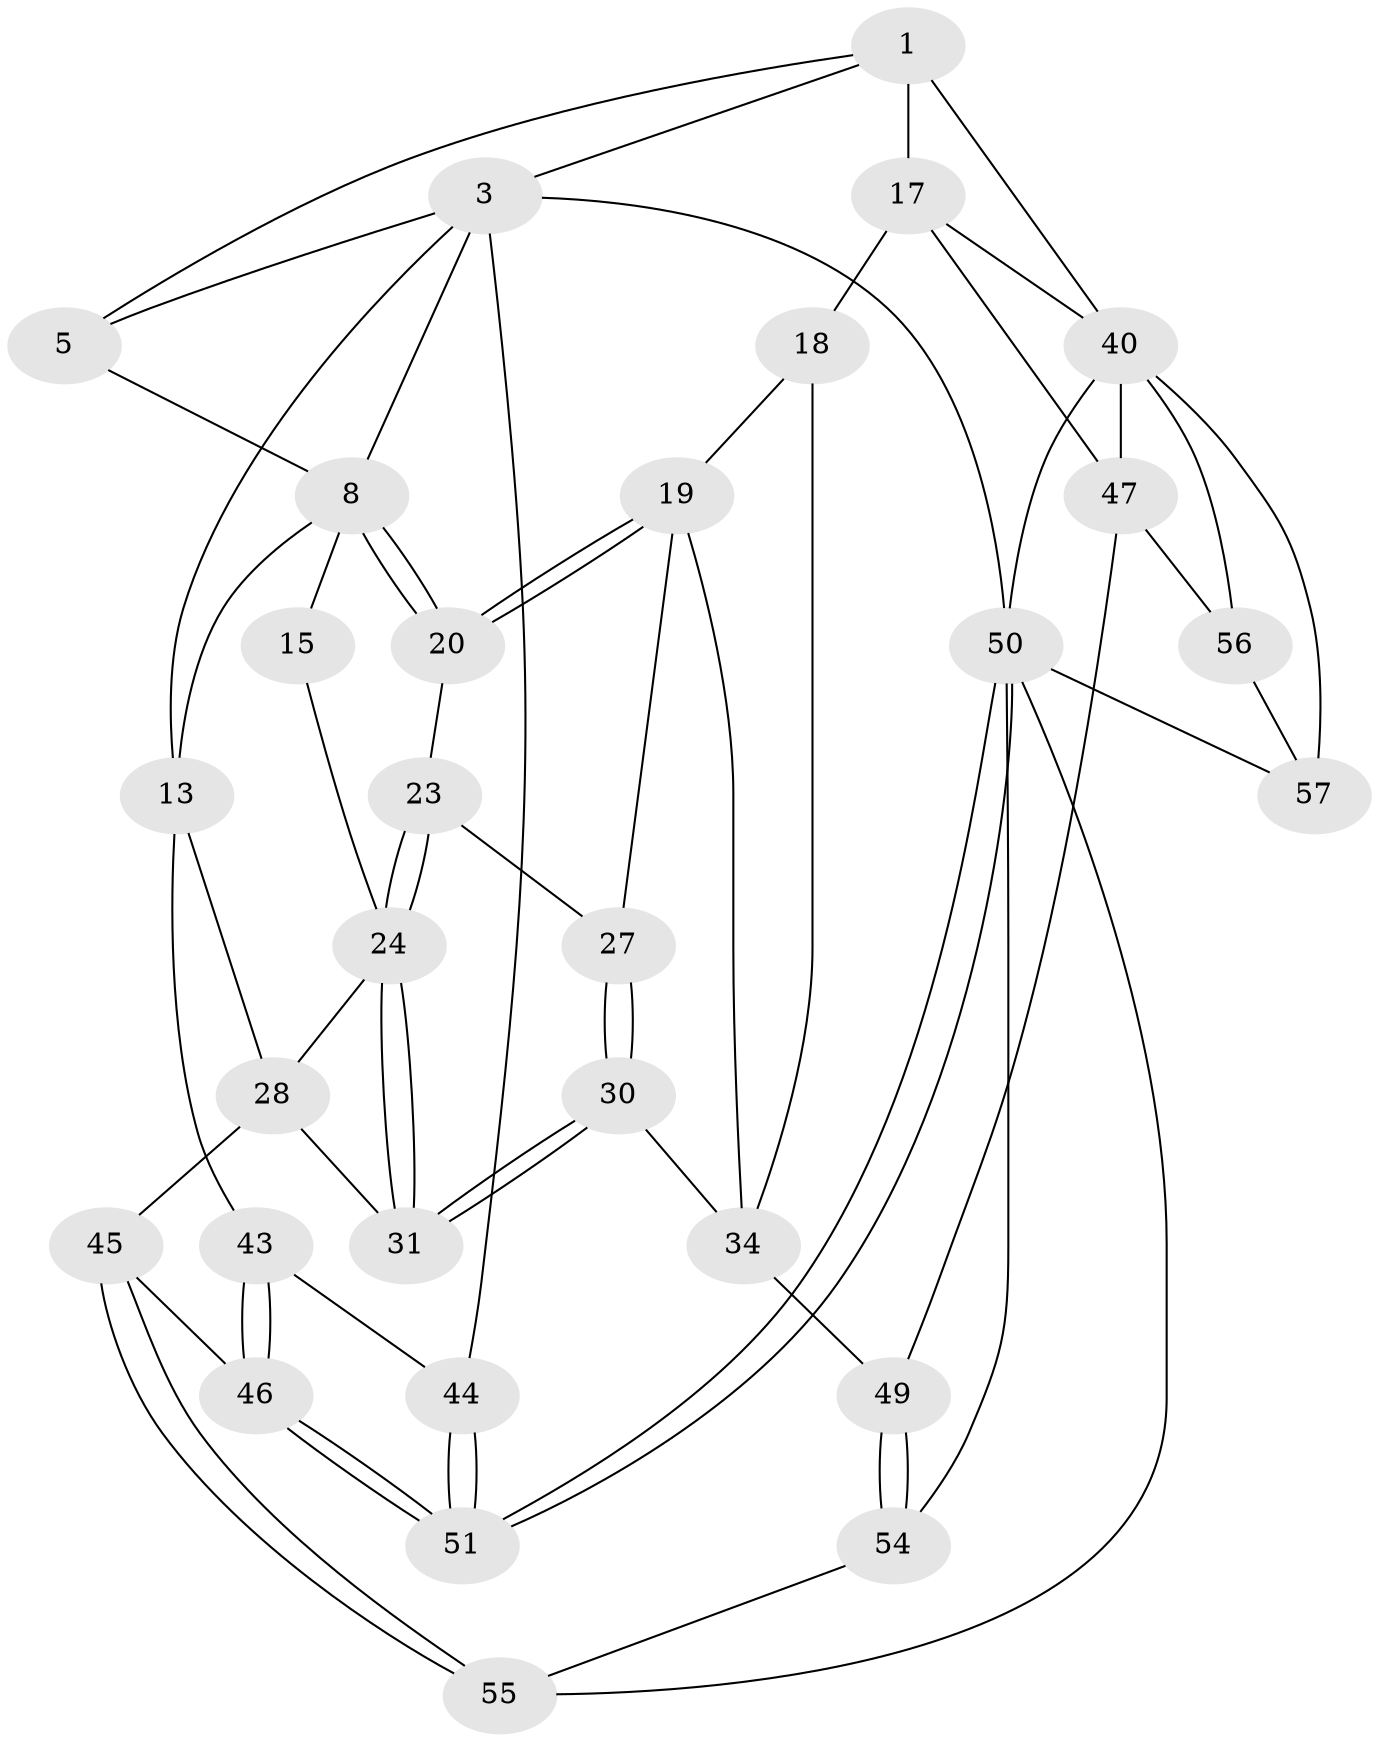 // original degree distribution, {3: 0.03333333333333333, 6: 0.18333333333333332, 4: 0.21666666666666667, 5: 0.5666666666666667}
// Generated by graph-tools (version 1.1) at 2025/28/03/15/25 16:28:00]
// undirected, 30 vertices, 66 edges
graph export_dot {
graph [start="1"]
  node [color=gray90,style=filled];
  1 [pos="+0.6507074420751909+0",super="+6+2"];
  3 [pos="+0+0",super="+4+14"];
  5 [pos="+0.3514095266886635+0",super="+7"];
  8 [pos="+0.5031331279689337+0.1780909489545258",super="+9"];
  13 [pos="+0+0.29690156990160405",super="+29"];
  15 [pos="+0.2666513790871233+0.2980314763614738"];
  17 [pos="+0.7247773896057803+0.3285677804062218",super="+35"];
  18 [pos="+0.7053124602899651+0.3341914920437094",super="+33"];
  19 [pos="+0.6260130488261325+0.3470297358468672",super="+26"];
  20 [pos="+0.5933279748609692+0.30857793778030923",super="+22"];
  23 [pos="+0.38124747127262243+0.3110653507679532"];
  24 [pos="+0.32177949521788424+0.3196124190086791",super="+25"];
  27 [pos="+0.39822400762197+0.32819258894621556"];
  28 [pos="+0.21752389103681705+0.4817961666198018",super="+32"];
  30 [pos="+0.4577916619069128+0.5937888908003809"];
  31 [pos="+0.35549014501252674+0.6093613015093191"];
  34 [pos="+0.5311405343598444+0.5739383621853533",super="+39"];
  40 [pos="+1+0.6816639917712715",super="+41+42"];
  43 [pos="+0.09703072477780801+0.6154487718706587"];
  44 [pos="+0+0.5130348124744444"];
  45 [pos="+0.21279171840371777+0.7682632210943074"];
  46 [pos="+0.18381399853408512+0.7693995336441986"];
  47 [pos="+0.6329168332327417+0.818962285748327",super="+48"];
  49 [pos="+0.570277367801165+0.8169220657325613"];
  50 [pos="+0+1",super="+59"];
  51 [pos="+0+1"];
  54 [pos="+0.4619677834794054+0.8738690457173446"];
  55 [pos="+0.3080178828935376+0.8637309248394575"];
  56 [pos="+0.686259234576705+1"];
  57 [pos="+0.7779530182228+1",super="+58"];
  1 -- 17 [weight=2];
  1 -- 3;
  1 -- 40 [weight=2];
  1 -- 5;
  3 -- 50;
  3 -- 5;
  3 -- 44;
  3 -- 13;
  3 -- 8;
  5 -- 8;
  8 -- 20 [weight=2];
  8 -- 20;
  8 -- 13;
  8 -- 15 [weight=2];
  13 -- 43;
  13 -- 28;
  15 -- 24;
  17 -- 18 [weight=2];
  17 -- 40;
  17 -- 47;
  18 -- 19;
  18 -- 34;
  19 -- 20;
  19 -- 20;
  19 -- 27;
  19 -- 34;
  20 -- 23;
  23 -- 24;
  23 -- 24;
  23 -- 27;
  24 -- 31;
  24 -- 31;
  24 -- 28;
  27 -- 30;
  27 -- 30;
  28 -- 45;
  28 -- 31;
  30 -- 31;
  30 -- 31;
  30 -- 34;
  34 -- 49;
  40 -- 57 [weight=2];
  40 -- 56;
  40 -- 47;
  40 -- 50;
  43 -- 44;
  43 -- 46;
  43 -- 46;
  44 -- 51;
  44 -- 51;
  45 -- 46;
  45 -- 55;
  45 -- 55;
  46 -- 51;
  46 -- 51;
  47 -- 56;
  47 -- 49;
  49 -- 54;
  49 -- 54;
  50 -- 51;
  50 -- 51;
  50 -- 57;
  50 -- 54;
  50 -- 55;
  54 -- 55;
  56 -- 57;
}
